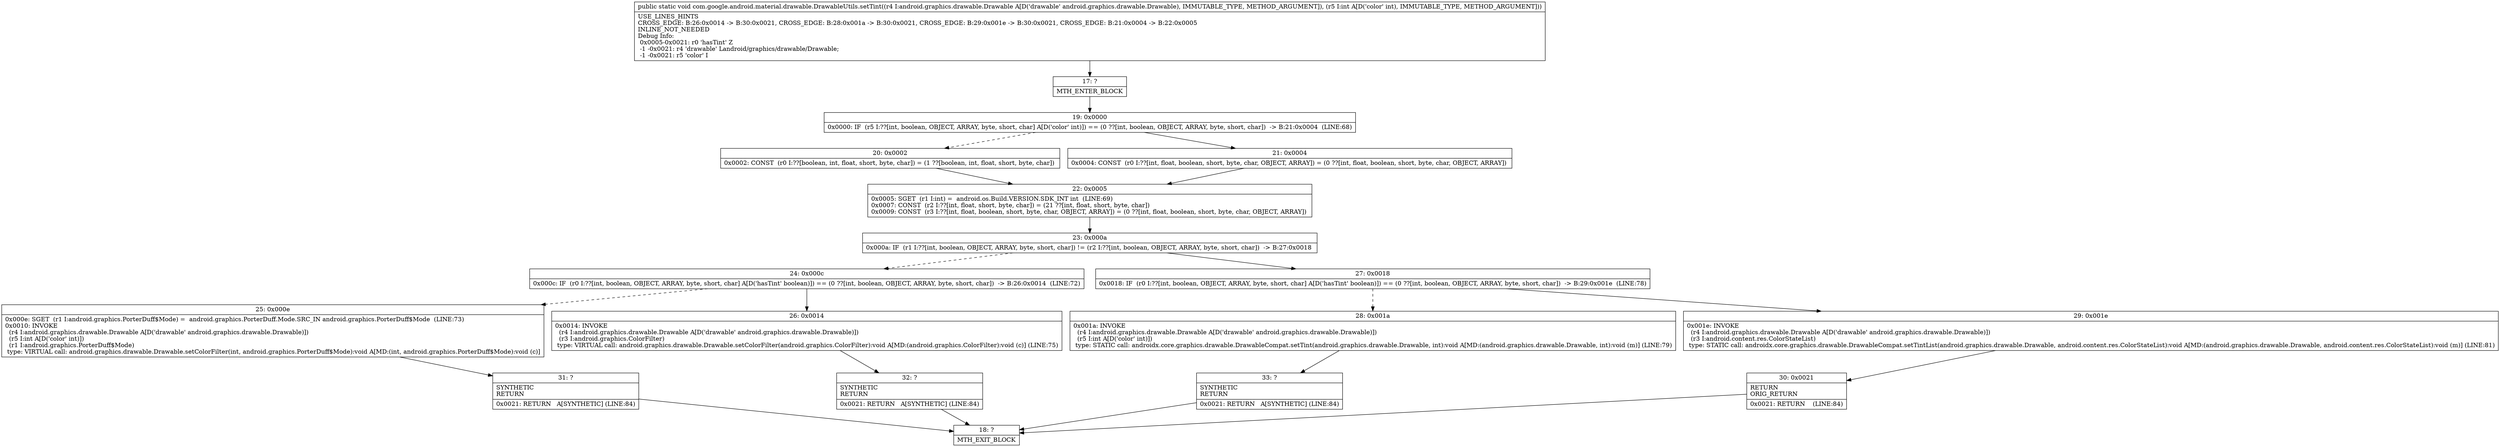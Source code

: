 digraph "CFG forcom.google.android.material.drawable.DrawableUtils.setTint(Landroid\/graphics\/drawable\/Drawable;I)V" {
Node_17 [shape=record,label="{17\:\ ?|MTH_ENTER_BLOCK\l}"];
Node_19 [shape=record,label="{19\:\ 0x0000|0x0000: IF  (r5 I:??[int, boolean, OBJECT, ARRAY, byte, short, char] A[D('color' int)]) == (0 ??[int, boolean, OBJECT, ARRAY, byte, short, char])  \-\> B:21:0x0004  (LINE:68)\l}"];
Node_20 [shape=record,label="{20\:\ 0x0002|0x0002: CONST  (r0 I:??[boolean, int, float, short, byte, char]) = (1 ??[boolean, int, float, short, byte, char]) \l}"];
Node_22 [shape=record,label="{22\:\ 0x0005|0x0005: SGET  (r1 I:int) =  android.os.Build.VERSION.SDK_INT int  (LINE:69)\l0x0007: CONST  (r2 I:??[int, float, short, byte, char]) = (21 ??[int, float, short, byte, char]) \l0x0009: CONST  (r3 I:??[int, float, boolean, short, byte, char, OBJECT, ARRAY]) = (0 ??[int, float, boolean, short, byte, char, OBJECT, ARRAY]) \l}"];
Node_23 [shape=record,label="{23\:\ 0x000a|0x000a: IF  (r1 I:??[int, boolean, OBJECT, ARRAY, byte, short, char]) != (r2 I:??[int, boolean, OBJECT, ARRAY, byte, short, char])  \-\> B:27:0x0018 \l}"];
Node_24 [shape=record,label="{24\:\ 0x000c|0x000c: IF  (r0 I:??[int, boolean, OBJECT, ARRAY, byte, short, char] A[D('hasTint' boolean)]) == (0 ??[int, boolean, OBJECT, ARRAY, byte, short, char])  \-\> B:26:0x0014  (LINE:72)\l}"];
Node_25 [shape=record,label="{25\:\ 0x000e|0x000e: SGET  (r1 I:android.graphics.PorterDuff$Mode) =  android.graphics.PorterDuff.Mode.SRC_IN android.graphics.PorterDuff$Mode  (LINE:73)\l0x0010: INVOKE  \l  (r4 I:android.graphics.drawable.Drawable A[D('drawable' android.graphics.drawable.Drawable)])\l  (r5 I:int A[D('color' int)])\l  (r1 I:android.graphics.PorterDuff$Mode)\l type: VIRTUAL call: android.graphics.drawable.Drawable.setColorFilter(int, android.graphics.PorterDuff$Mode):void A[MD:(int, android.graphics.PorterDuff$Mode):void (c)]\l}"];
Node_31 [shape=record,label="{31\:\ ?|SYNTHETIC\lRETURN\l|0x0021: RETURN   A[SYNTHETIC] (LINE:84)\l}"];
Node_18 [shape=record,label="{18\:\ ?|MTH_EXIT_BLOCK\l}"];
Node_26 [shape=record,label="{26\:\ 0x0014|0x0014: INVOKE  \l  (r4 I:android.graphics.drawable.Drawable A[D('drawable' android.graphics.drawable.Drawable)])\l  (r3 I:android.graphics.ColorFilter)\l type: VIRTUAL call: android.graphics.drawable.Drawable.setColorFilter(android.graphics.ColorFilter):void A[MD:(android.graphics.ColorFilter):void (c)] (LINE:75)\l}"];
Node_32 [shape=record,label="{32\:\ ?|SYNTHETIC\lRETURN\l|0x0021: RETURN   A[SYNTHETIC] (LINE:84)\l}"];
Node_27 [shape=record,label="{27\:\ 0x0018|0x0018: IF  (r0 I:??[int, boolean, OBJECT, ARRAY, byte, short, char] A[D('hasTint' boolean)]) == (0 ??[int, boolean, OBJECT, ARRAY, byte, short, char])  \-\> B:29:0x001e  (LINE:78)\l}"];
Node_28 [shape=record,label="{28\:\ 0x001a|0x001a: INVOKE  \l  (r4 I:android.graphics.drawable.Drawable A[D('drawable' android.graphics.drawable.Drawable)])\l  (r5 I:int A[D('color' int)])\l type: STATIC call: androidx.core.graphics.drawable.DrawableCompat.setTint(android.graphics.drawable.Drawable, int):void A[MD:(android.graphics.drawable.Drawable, int):void (m)] (LINE:79)\l}"];
Node_33 [shape=record,label="{33\:\ ?|SYNTHETIC\lRETURN\l|0x0021: RETURN   A[SYNTHETIC] (LINE:84)\l}"];
Node_29 [shape=record,label="{29\:\ 0x001e|0x001e: INVOKE  \l  (r4 I:android.graphics.drawable.Drawable A[D('drawable' android.graphics.drawable.Drawable)])\l  (r3 I:android.content.res.ColorStateList)\l type: STATIC call: androidx.core.graphics.drawable.DrawableCompat.setTintList(android.graphics.drawable.Drawable, android.content.res.ColorStateList):void A[MD:(android.graphics.drawable.Drawable, android.content.res.ColorStateList):void (m)] (LINE:81)\l}"];
Node_30 [shape=record,label="{30\:\ 0x0021|RETURN\lORIG_RETURN\l|0x0021: RETURN    (LINE:84)\l}"];
Node_21 [shape=record,label="{21\:\ 0x0004|0x0004: CONST  (r0 I:??[int, float, boolean, short, byte, char, OBJECT, ARRAY]) = (0 ??[int, float, boolean, short, byte, char, OBJECT, ARRAY]) \l}"];
MethodNode[shape=record,label="{public static void com.google.android.material.drawable.DrawableUtils.setTint((r4 I:android.graphics.drawable.Drawable A[D('drawable' android.graphics.drawable.Drawable), IMMUTABLE_TYPE, METHOD_ARGUMENT]), (r5 I:int A[D('color' int), IMMUTABLE_TYPE, METHOD_ARGUMENT]))  | USE_LINES_HINTS\lCROSS_EDGE: B:26:0x0014 \-\> B:30:0x0021, CROSS_EDGE: B:28:0x001a \-\> B:30:0x0021, CROSS_EDGE: B:29:0x001e \-\> B:30:0x0021, CROSS_EDGE: B:21:0x0004 \-\> B:22:0x0005\lINLINE_NOT_NEEDED\lDebug Info:\l  0x0005\-0x0021: r0 'hasTint' Z\l  \-1 \-0x0021: r4 'drawable' Landroid\/graphics\/drawable\/Drawable;\l  \-1 \-0x0021: r5 'color' I\l}"];
MethodNode -> Node_17;Node_17 -> Node_19;
Node_19 -> Node_20[style=dashed];
Node_19 -> Node_21;
Node_20 -> Node_22;
Node_22 -> Node_23;
Node_23 -> Node_24[style=dashed];
Node_23 -> Node_27;
Node_24 -> Node_25[style=dashed];
Node_24 -> Node_26;
Node_25 -> Node_31;
Node_31 -> Node_18;
Node_26 -> Node_32;
Node_32 -> Node_18;
Node_27 -> Node_28[style=dashed];
Node_27 -> Node_29;
Node_28 -> Node_33;
Node_33 -> Node_18;
Node_29 -> Node_30;
Node_30 -> Node_18;
Node_21 -> Node_22;
}


